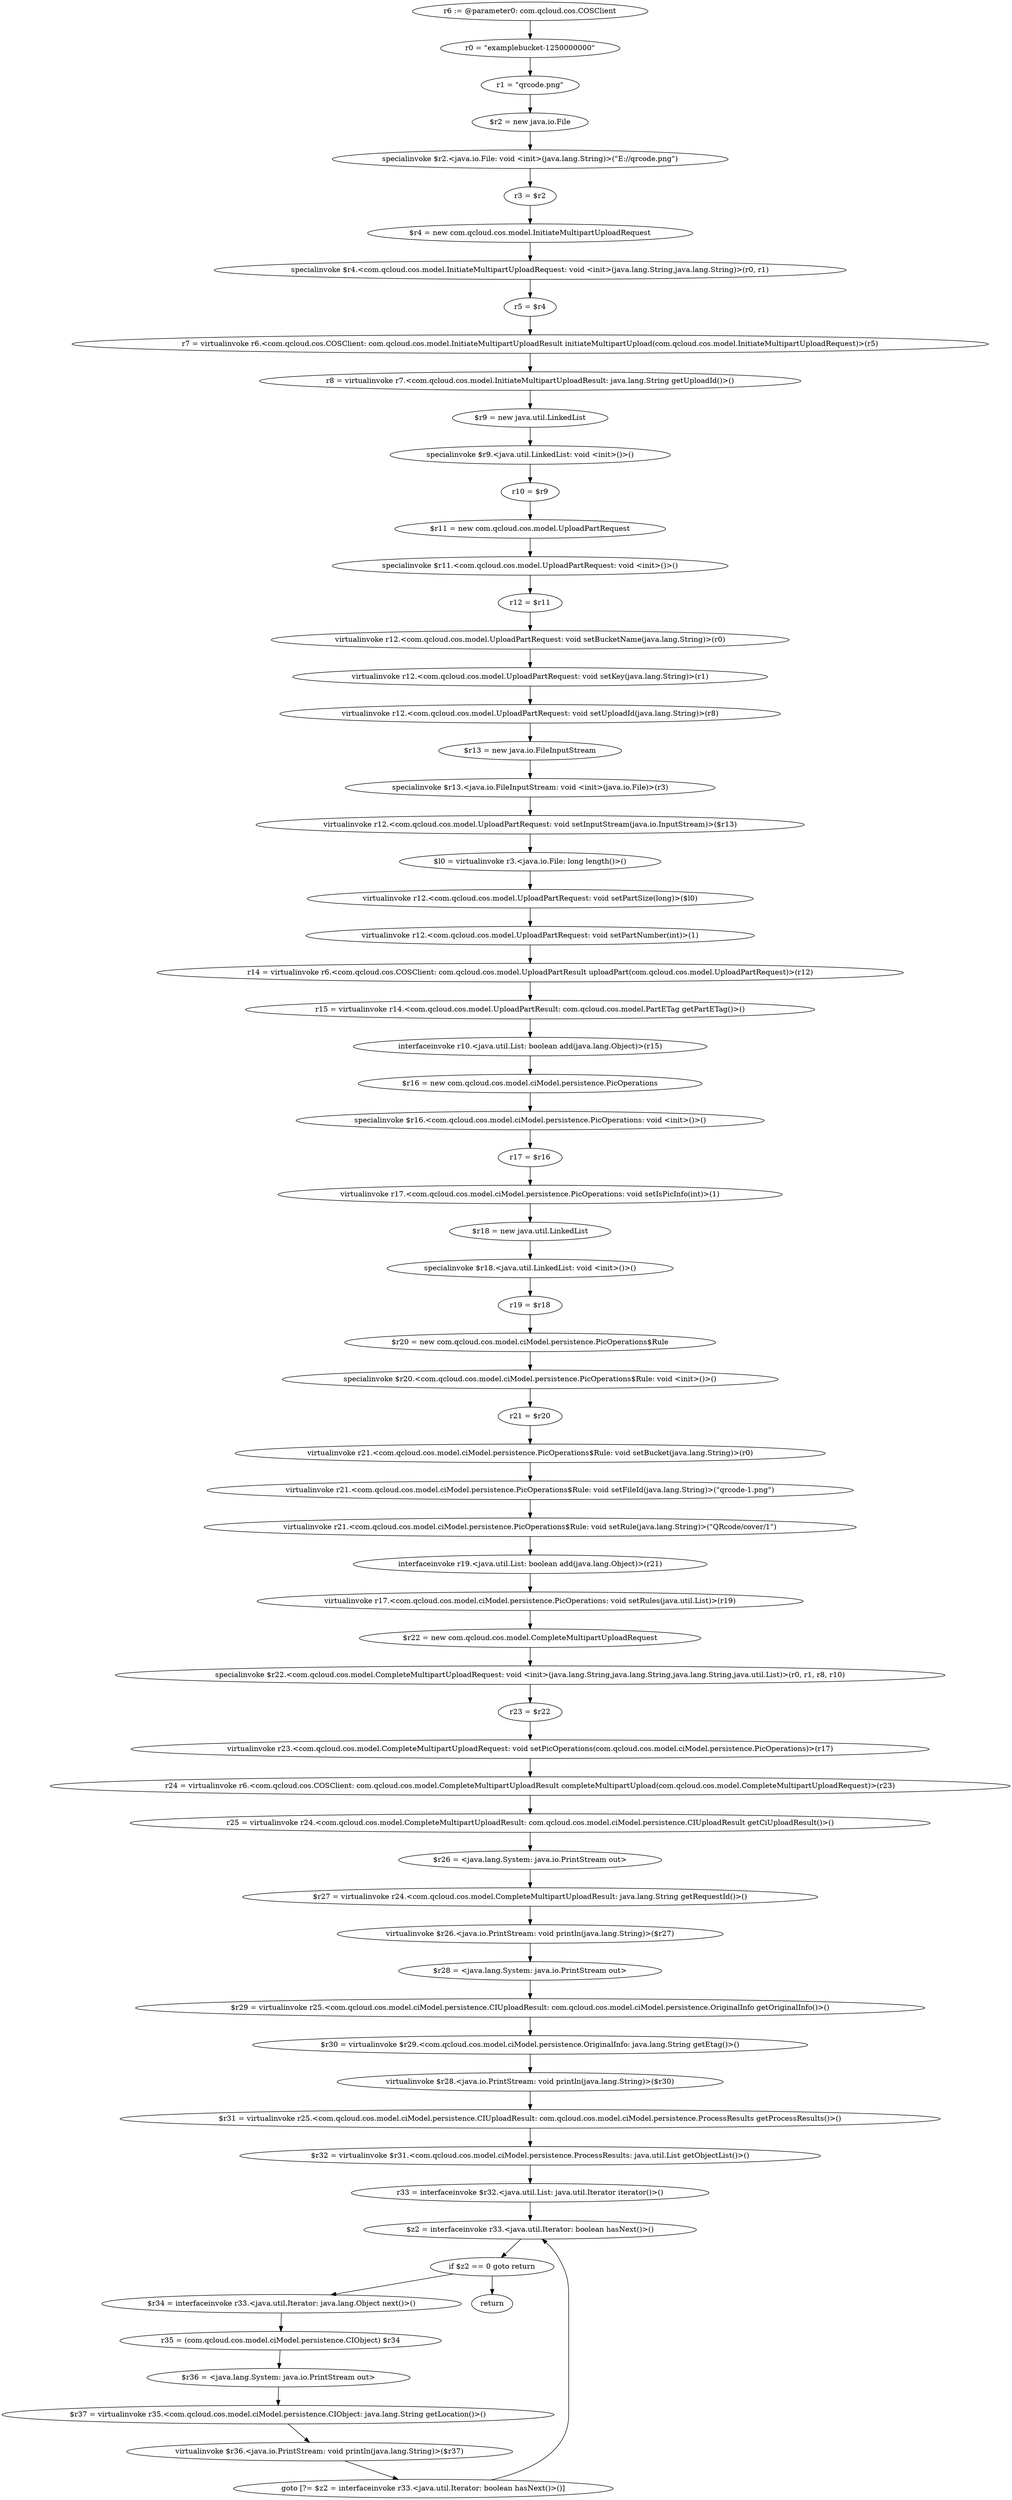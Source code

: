 digraph "unitGraph" {
    "r6 := @parameter0: com.qcloud.cos.COSClient"
    "r0 = \"examplebucket-1250000000\""
    "r1 = \"qrcode.png\""
    "$r2 = new java.io.File"
    "specialinvoke $r2.<java.io.File: void <init>(java.lang.String)>(\"E://qrcode.png\")"
    "r3 = $r2"
    "$r4 = new com.qcloud.cos.model.InitiateMultipartUploadRequest"
    "specialinvoke $r4.<com.qcloud.cos.model.InitiateMultipartUploadRequest: void <init>(java.lang.String,java.lang.String)>(r0, r1)"
    "r5 = $r4"
    "r7 = virtualinvoke r6.<com.qcloud.cos.COSClient: com.qcloud.cos.model.InitiateMultipartUploadResult initiateMultipartUpload(com.qcloud.cos.model.InitiateMultipartUploadRequest)>(r5)"
    "r8 = virtualinvoke r7.<com.qcloud.cos.model.InitiateMultipartUploadResult: java.lang.String getUploadId()>()"
    "$r9 = new java.util.LinkedList"
    "specialinvoke $r9.<java.util.LinkedList: void <init>()>()"
    "r10 = $r9"
    "$r11 = new com.qcloud.cos.model.UploadPartRequest"
    "specialinvoke $r11.<com.qcloud.cos.model.UploadPartRequest: void <init>()>()"
    "r12 = $r11"
    "virtualinvoke r12.<com.qcloud.cos.model.UploadPartRequest: void setBucketName(java.lang.String)>(r0)"
    "virtualinvoke r12.<com.qcloud.cos.model.UploadPartRequest: void setKey(java.lang.String)>(r1)"
    "virtualinvoke r12.<com.qcloud.cos.model.UploadPartRequest: void setUploadId(java.lang.String)>(r8)"
    "$r13 = new java.io.FileInputStream"
    "specialinvoke $r13.<java.io.FileInputStream: void <init>(java.io.File)>(r3)"
    "virtualinvoke r12.<com.qcloud.cos.model.UploadPartRequest: void setInputStream(java.io.InputStream)>($r13)"
    "$l0 = virtualinvoke r3.<java.io.File: long length()>()"
    "virtualinvoke r12.<com.qcloud.cos.model.UploadPartRequest: void setPartSize(long)>($l0)"
    "virtualinvoke r12.<com.qcloud.cos.model.UploadPartRequest: void setPartNumber(int)>(1)"
    "r14 = virtualinvoke r6.<com.qcloud.cos.COSClient: com.qcloud.cos.model.UploadPartResult uploadPart(com.qcloud.cos.model.UploadPartRequest)>(r12)"
    "r15 = virtualinvoke r14.<com.qcloud.cos.model.UploadPartResult: com.qcloud.cos.model.PartETag getPartETag()>()"
    "interfaceinvoke r10.<java.util.List: boolean add(java.lang.Object)>(r15)"
    "$r16 = new com.qcloud.cos.model.ciModel.persistence.PicOperations"
    "specialinvoke $r16.<com.qcloud.cos.model.ciModel.persistence.PicOperations: void <init>()>()"
    "r17 = $r16"
    "virtualinvoke r17.<com.qcloud.cos.model.ciModel.persistence.PicOperations: void setIsPicInfo(int)>(1)"
    "$r18 = new java.util.LinkedList"
    "specialinvoke $r18.<java.util.LinkedList: void <init>()>()"
    "r19 = $r18"
    "$r20 = new com.qcloud.cos.model.ciModel.persistence.PicOperations$Rule"
    "specialinvoke $r20.<com.qcloud.cos.model.ciModel.persistence.PicOperations$Rule: void <init>()>()"
    "r21 = $r20"
    "virtualinvoke r21.<com.qcloud.cos.model.ciModel.persistence.PicOperations$Rule: void setBucket(java.lang.String)>(r0)"
    "virtualinvoke r21.<com.qcloud.cos.model.ciModel.persistence.PicOperations$Rule: void setFileId(java.lang.String)>(\"qrcode-1.png\")"
    "virtualinvoke r21.<com.qcloud.cos.model.ciModel.persistence.PicOperations$Rule: void setRule(java.lang.String)>(\"QRcode/cover/1\")"
    "interfaceinvoke r19.<java.util.List: boolean add(java.lang.Object)>(r21)"
    "virtualinvoke r17.<com.qcloud.cos.model.ciModel.persistence.PicOperations: void setRules(java.util.List)>(r19)"
    "$r22 = new com.qcloud.cos.model.CompleteMultipartUploadRequest"
    "specialinvoke $r22.<com.qcloud.cos.model.CompleteMultipartUploadRequest: void <init>(java.lang.String,java.lang.String,java.lang.String,java.util.List)>(r0, r1, r8, r10)"
    "r23 = $r22"
    "virtualinvoke r23.<com.qcloud.cos.model.CompleteMultipartUploadRequest: void setPicOperations(com.qcloud.cos.model.ciModel.persistence.PicOperations)>(r17)"
    "r24 = virtualinvoke r6.<com.qcloud.cos.COSClient: com.qcloud.cos.model.CompleteMultipartUploadResult completeMultipartUpload(com.qcloud.cos.model.CompleteMultipartUploadRequest)>(r23)"
    "r25 = virtualinvoke r24.<com.qcloud.cos.model.CompleteMultipartUploadResult: com.qcloud.cos.model.ciModel.persistence.CIUploadResult getCiUploadResult()>()"
    "$r26 = <java.lang.System: java.io.PrintStream out>"
    "$r27 = virtualinvoke r24.<com.qcloud.cos.model.CompleteMultipartUploadResult: java.lang.String getRequestId()>()"
    "virtualinvoke $r26.<java.io.PrintStream: void println(java.lang.String)>($r27)"
    "$r28 = <java.lang.System: java.io.PrintStream out>"
    "$r29 = virtualinvoke r25.<com.qcloud.cos.model.ciModel.persistence.CIUploadResult: com.qcloud.cos.model.ciModel.persistence.OriginalInfo getOriginalInfo()>()"
    "$r30 = virtualinvoke $r29.<com.qcloud.cos.model.ciModel.persistence.OriginalInfo: java.lang.String getEtag()>()"
    "virtualinvoke $r28.<java.io.PrintStream: void println(java.lang.String)>($r30)"
    "$r31 = virtualinvoke r25.<com.qcloud.cos.model.ciModel.persistence.CIUploadResult: com.qcloud.cos.model.ciModel.persistence.ProcessResults getProcessResults()>()"
    "$r32 = virtualinvoke $r31.<com.qcloud.cos.model.ciModel.persistence.ProcessResults: java.util.List getObjectList()>()"
    "r33 = interfaceinvoke $r32.<java.util.List: java.util.Iterator iterator()>()"
    "$z2 = interfaceinvoke r33.<java.util.Iterator: boolean hasNext()>()"
    "if $z2 == 0 goto return"
    "$r34 = interfaceinvoke r33.<java.util.Iterator: java.lang.Object next()>()"
    "r35 = (com.qcloud.cos.model.ciModel.persistence.CIObject) $r34"
    "$r36 = <java.lang.System: java.io.PrintStream out>"
    "$r37 = virtualinvoke r35.<com.qcloud.cos.model.ciModel.persistence.CIObject: java.lang.String getLocation()>()"
    "virtualinvoke $r36.<java.io.PrintStream: void println(java.lang.String)>($r37)"
    "goto [?= $z2 = interfaceinvoke r33.<java.util.Iterator: boolean hasNext()>()]"
    "return"
    "r6 := @parameter0: com.qcloud.cos.COSClient"->"r0 = \"examplebucket-1250000000\"";
    "r0 = \"examplebucket-1250000000\""->"r1 = \"qrcode.png\"";
    "r1 = \"qrcode.png\""->"$r2 = new java.io.File";
    "$r2 = new java.io.File"->"specialinvoke $r2.<java.io.File: void <init>(java.lang.String)>(\"E://qrcode.png\")";
    "specialinvoke $r2.<java.io.File: void <init>(java.lang.String)>(\"E://qrcode.png\")"->"r3 = $r2";
    "r3 = $r2"->"$r4 = new com.qcloud.cos.model.InitiateMultipartUploadRequest";
    "$r4 = new com.qcloud.cos.model.InitiateMultipartUploadRequest"->"specialinvoke $r4.<com.qcloud.cos.model.InitiateMultipartUploadRequest: void <init>(java.lang.String,java.lang.String)>(r0, r1)";
    "specialinvoke $r4.<com.qcloud.cos.model.InitiateMultipartUploadRequest: void <init>(java.lang.String,java.lang.String)>(r0, r1)"->"r5 = $r4";
    "r5 = $r4"->"r7 = virtualinvoke r6.<com.qcloud.cos.COSClient: com.qcloud.cos.model.InitiateMultipartUploadResult initiateMultipartUpload(com.qcloud.cos.model.InitiateMultipartUploadRequest)>(r5)";
    "r7 = virtualinvoke r6.<com.qcloud.cos.COSClient: com.qcloud.cos.model.InitiateMultipartUploadResult initiateMultipartUpload(com.qcloud.cos.model.InitiateMultipartUploadRequest)>(r5)"->"r8 = virtualinvoke r7.<com.qcloud.cos.model.InitiateMultipartUploadResult: java.lang.String getUploadId()>()";
    "r8 = virtualinvoke r7.<com.qcloud.cos.model.InitiateMultipartUploadResult: java.lang.String getUploadId()>()"->"$r9 = new java.util.LinkedList";
    "$r9 = new java.util.LinkedList"->"specialinvoke $r9.<java.util.LinkedList: void <init>()>()";
    "specialinvoke $r9.<java.util.LinkedList: void <init>()>()"->"r10 = $r9";
    "r10 = $r9"->"$r11 = new com.qcloud.cos.model.UploadPartRequest";
    "$r11 = new com.qcloud.cos.model.UploadPartRequest"->"specialinvoke $r11.<com.qcloud.cos.model.UploadPartRequest: void <init>()>()";
    "specialinvoke $r11.<com.qcloud.cos.model.UploadPartRequest: void <init>()>()"->"r12 = $r11";
    "r12 = $r11"->"virtualinvoke r12.<com.qcloud.cos.model.UploadPartRequest: void setBucketName(java.lang.String)>(r0)";
    "virtualinvoke r12.<com.qcloud.cos.model.UploadPartRequest: void setBucketName(java.lang.String)>(r0)"->"virtualinvoke r12.<com.qcloud.cos.model.UploadPartRequest: void setKey(java.lang.String)>(r1)";
    "virtualinvoke r12.<com.qcloud.cos.model.UploadPartRequest: void setKey(java.lang.String)>(r1)"->"virtualinvoke r12.<com.qcloud.cos.model.UploadPartRequest: void setUploadId(java.lang.String)>(r8)";
    "virtualinvoke r12.<com.qcloud.cos.model.UploadPartRequest: void setUploadId(java.lang.String)>(r8)"->"$r13 = new java.io.FileInputStream";
    "$r13 = new java.io.FileInputStream"->"specialinvoke $r13.<java.io.FileInputStream: void <init>(java.io.File)>(r3)";
    "specialinvoke $r13.<java.io.FileInputStream: void <init>(java.io.File)>(r3)"->"virtualinvoke r12.<com.qcloud.cos.model.UploadPartRequest: void setInputStream(java.io.InputStream)>($r13)";
    "virtualinvoke r12.<com.qcloud.cos.model.UploadPartRequest: void setInputStream(java.io.InputStream)>($r13)"->"$l0 = virtualinvoke r3.<java.io.File: long length()>()";
    "$l0 = virtualinvoke r3.<java.io.File: long length()>()"->"virtualinvoke r12.<com.qcloud.cos.model.UploadPartRequest: void setPartSize(long)>($l0)";
    "virtualinvoke r12.<com.qcloud.cos.model.UploadPartRequest: void setPartSize(long)>($l0)"->"virtualinvoke r12.<com.qcloud.cos.model.UploadPartRequest: void setPartNumber(int)>(1)";
    "virtualinvoke r12.<com.qcloud.cos.model.UploadPartRequest: void setPartNumber(int)>(1)"->"r14 = virtualinvoke r6.<com.qcloud.cos.COSClient: com.qcloud.cos.model.UploadPartResult uploadPart(com.qcloud.cos.model.UploadPartRequest)>(r12)";
    "r14 = virtualinvoke r6.<com.qcloud.cos.COSClient: com.qcloud.cos.model.UploadPartResult uploadPart(com.qcloud.cos.model.UploadPartRequest)>(r12)"->"r15 = virtualinvoke r14.<com.qcloud.cos.model.UploadPartResult: com.qcloud.cos.model.PartETag getPartETag()>()";
    "r15 = virtualinvoke r14.<com.qcloud.cos.model.UploadPartResult: com.qcloud.cos.model.PartETag getPartETag()>()"->"interfaceinvoke r10.<java.util.List: boolean add(java.lang.Object)>(r15)";
    "interfaceinvoke r10.<java.util.List: boolean add(java.lang.Object)>(r15)"->"$r16 = new com.qcloud.cos.model.ciModel.persistence.PicOperations";
    "$r16 = new com.qcloud.cos.model.ciModel.persistence.PicOperations"->"specialinvoke $r16.<com.qcloud.cos.model.ciModel.persistence.PicOperations: void <init>()>()";
    "specialinvoke $r16.<com.qcloud.cos.model.ciModel.persistence.PicOperations: void <init>()>()"->"r17 = $r16";
    "r17 = $r16"->"virtualinvoke r17.<com.qcloud.cos.model.ciModel.persistence.PicOperations: void setIsPicInfo(int)>(1)";
    "virtualinvoke r17.<com.qcloud.cos.model.ciModel.persistence.PicOperations: void setIsPicInfo(int)>(1)"->"$r18 = new java.util.LinkedList";
    "$r18 = new java.util.LinkedList"->"specialinvoke $r18.<java.util.LinkedList: void <init>()>()";
    "specialinvoke $r18.<java.util.LinkedList: void <init>()>()"->"r19 = $r18";
    "r19 = $r18"->"$r20 = new com.qcloud.cos.model.ciModel.persistence.PicOperations$Rule";
    "$r20 = new com.qcloud.cos.model.ciModel.persistence.PicOperations$Rule"->"specialinvoke $r20.<com.qcloud.cos.model.ciModel.persistence.PicOperations$Rule: void <init>()>()";
    "specialinvoke $r20.<com.qcloud.cos.model.ciModel.persistence.PicOperations$Rule: void <init>()>()"->"r21 = $r20";
    "r21 = $r20"->"virtualinvoke r21.<com.qcloud.cos.model.ciModel.persistence.PicOperations$Rule: void setBucket(java.lang.String)>(r0)";
    "virtualinvoke r21.<com.qcloud.cos.model.ciModel.persistence.PicOperations$Rule: void setBucket(java.lang.String)>(r0)"->"virtualinvoke r21.<com.qcloud.cos.model.ciModel.persistence.PicOperations$Rule: void setFileId(java.lang.String)>(\"qrcode-1.png\")";
    "virtualinvoke r21.<com.qcloud.cos.model.ciModel.persistence.PicOperations$Rule: void setFileId(java.lang.String)>(\"qrcode-1.png\")"->"virtualinvoke r21.<com.qcloud.cos.model.ciModel.persistence.PicOperations$Rule: void setRule(java.lang.String)>(\"QRcode/cover/1\")";
    "virtualinvoke r21.<com.qcloud.cos.model.ciModel.persistence.PicOperations$Rule: void setRule(java.lang.String)>(\"QRcode/cover/1\")"->"interfaceinvoke r19.<java.util.List: boolean add(java.lang.Object)>(r21)";
    "interfaceinvoke r19.<java.util.List: boolean add(java.lang.Object)>(r21)"->"virtualinvoke r17.<com.qcloud.cos.model.ciModel.persistence.PicOperations: void setRules(java.util.List)>(r19)";
    "virtualinvoke r17.<com.qcloud.cos.model.ciModel.persistence.PicOperations: void setRules(java.util.List)>(r19)"->"$r22 = new com.qcloud.cos.model.CompleteMultipartUploadRequest";
    "$r22 = new com.qcloud.cos.model.CompleteMultipartUploadRequest"->"specialinvoke $r22.<com.qcloud.cos.model.CompleteMultipartUploadRequest: void <init>(java.lang.String,java.lang.String,java.lang.String,java.util.List)>(r0, r1, r8, r10)";
    "specialinvoke $r22.<com.qcloud.cos.model.CompleteMultipartUploadRequest: void <init>(java.lang.String,java.lang.String,java.lang.String,java.util.List)>(r0, r1, r8, r10)"->"r23 = $r22";
    "r23 = $r22"->"virtualinvoke r23.<com.qcloud.cos.model.CompleteMultipartUploadRequest: void setPicOperations(com.qcloud.cos.model.ciModel.persistence.PicOperations)>(r17)";
    "virtualinvoke r23.<com.qcloud.cos.model.CompleteMultipartUploadRequest: void setPicOperations(com.qcloud.cos.model.ciModel.persistence.PicOperations)>(r17)"->"r24 = virtualinvoke r6.<com.qcloud.cos.COSClient: com.qcloud.cos.model.CompleteMultipartUploadResult completeMultipartUpload(com.qcloud.cos.model.CompleteMultipartUploadRequest)>(r23)";
    "r24 = virtualinvoke r6.<com.qcloud.cos.COSClient: com.qcloud.cos.model.CompleteMultipartUploadResult completeMultipartUpload(com.qcloud.cos.model.CompleteMultipartUploadRequest)>(r23)"->"r25 = virtualinvoke r24.<com.qcloud.cos.model.CompleteMultipartUploadResult: com.qcloud.cos.model.ciModel.persistence.CIUploadResult getCiUploadResult()>()";
    "r25 = virtualinvoke r24.<com.qcloud.cos.model.CompleteMultipartUploadResult: com.qcloud.cos.model.ciModel.persistence.CIUploadResult getCiUploadResult()>()"->"$r26 = <java.lang.System: java.io.PrintStream out>";
    "$r26 = <java.lang.System: java.io.PrintStream out>"->"$r27 = virtualinvoke r24.<com.qcloud.cos.model.CompleteMultipartUploadResult: java.lang.String getRequestId()>()";
    "$r27 = virtualinvoke r24.<com.qcloud.cos.model.CompleteMultipartUploadResult: java.lang.String getRequestId()>()"->"virtualinvoke $r26.<java.io.PrintStream: void println(java.lang.String)>($r27)";
    "virtualinvoke $r26.<java.io.PrintStream: void println(java.lang.String)>($r27)"->"$r28 = <java.lang.System: java.io.PrintStream out>";
    "$r28 = <java.lang.System: java.io.PrintStream out>"->"$r29 = virtualinvoke r25.<com.qcloud.cos.model.ciModel.persistence.CIUploadResult: com.qcloud.cos.model.ciModel.persistence.OriginalInfo getOriginalInfo()>()";
    "$r29 = virtualinvoke r25.<com.qcloud.cos.model.ciModel.persistence.CIUploadResult: com.qcloud.cos.model.ciModel.persistence.OriginalInfo getOriginalInfo()>()"->"$r30 = virtualinvoke $r29.<com.qcloud.cos.model.ciModel.persistence.OriginalInfo: java.lang.String getEtag()>()";
    "$r30 = virtualinvoke $r29.<com.qcloud.cos.model.ciModel.persistence.OriginalInfo: java.lang.String getEtag()>()"->"virtualinvoke $r28.<java.io.PrintStream: void println(java.lang.String)>($r30)";
    "virtualinvoke $r28.<java.io.PrintStream: void println(java.lang.String)>($r30)"->"$r31 = virtualinvoke r25.<com.qcloud.cos.model.ciModel.persistence.CIUploadResult: com.qcloud.cos.model.ciModel.persistence.ProcessResults getProcessResults()>()";
    "$r31 = virtualinvoke r25.<com.qcloud.cos.model.ciModel.persistence.CIUploadResult: com.qcloud.cos.model.ciModel.persistence.ProcessResults getProcessResults()>()"->"$r32 = virtualinvoke $r31.<com.qcloud.cos.model.ciModel.persistence.ProcessResults: java.util.List getObjectList()>()";
    "$r32 = virtualinvoke $r31.<com.qcloud.cos.model.ciModel.persistence.ProcessResults: java.util.List getObjectList()>()"->"r33 = interfaceinvoke $r32.<java.util.List: java.util.Iterator iterator()>()";
    "r33 = interfaceinvoke $r32.<java.util.List: java.util.Iterator iterator()>()"->"$z2 = interfaceinvoke r33.<java.util.Iterator: boolean hasNext()>()";
    "$z2 = interfaceinvoke r33.<java.util.Iterator: boolean hasNext()>()"->"if $z2 == 0 goto return";
    "if $z2 == 0 goto return"->"$r34 = interfaceinvoke r33.<java.util.Iterator: java.lang.Object next()>()";
    "if $z2 == 0 goto return"->"return";
    "$r34 = interfaceinvoke r33.<java.util.Iterator: java.lang.Object next()>()"->"r35 = (com.qcloud.cos.model.ciModel.persistence.CIObject) $r34";
    "r35 = (com.qcloud.cos.model.ciModel.persistence.CIObject) $r34"->"$r36 = <java.lang.System: java.io.PrintStream out>";
    "$r36 = <java.lang.System: java.io.PrintStream out>"->"$r37 = virtualinvoke r35.<com.qcloud.cos.model.ciModel.persistence.CIObject: java.lang.String getLocation()>()";
    "$r37 = virtualinvoke r35.<com.qcloud.cos.model.ciModel.persistence.CIObject: java.lang.String getLocation()>()"->"virtualinvoke $r36.<java.io.PrintStream: void println(java.lang.String)>($r37)";
    "virtualinvoke $r36.<java.io.PrintStream: void println(java.lang.String)>($r37)"->"goto [?= $z2 = interfaceinvoke r33.<java.util.Iterator: boolean hasNext()>()]";
    "goto [?= $z2 = interfaceinvoke r33.<java.util.Iterator: boolean hasNext()>()]"->"$z2 = interfaceinvoke r33.<java.util.Iterator: boolean hasNext()>()";
}
